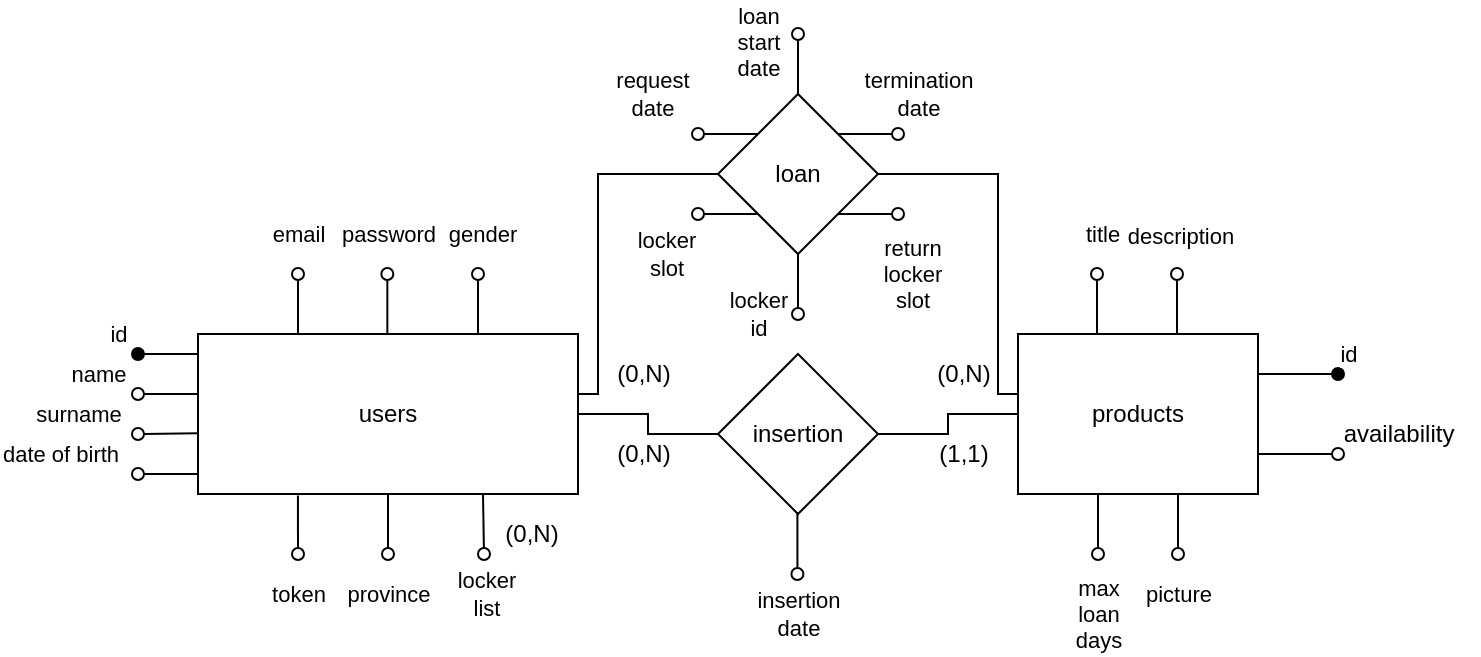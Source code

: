 <mxfile version="20.3.0" type="device"><diagram id="kbYL1czdJKmPQrG0vs7R" name="Pagina-1"><mxGraphModel dx="350" dy="221" grid="1" gridSize="10" guides="1" tooltips="1" connect="1" arrows="1" fold="1" page="1" pageScale="1" pageWidth="827" pageHeight="1169" math="0" shadow="0"><root><mxCell id="0"/><mxCell id="1" parent="0"/><mxCell id="wHdVCD94lPPvaSEowEZG-5" value="" style="edgeStyle=orthogonalEdgeStyle;rounded=0;orthogonalLoop=1;jettySize=auto;html=1;strokeWidth=1;startArrow=none;startFill=0;endArrow=none;endFill=0;" parent="1" source="wHdVCD94lPPvaSEowEZG-2" target="wHdVCD94lPPvaSEowEZG-4" edge="1"><mxGeometry relative="1" as="geometry"/></mxCell><mxCell id="wHdVCD94lPPvaSEowEZG-2" value="users" style="whiteSpace=wrap;html=1;align=center;" parent="1" vertex="1"><mxGeometry x="150" y="210" width="190" height="80" as="geometry"/></mxCell><mxCell id="wHdVCD94lPPvaSEowEZG-3" value="" style="endArrow=none;html=1;rounded=0;startArrow=oval;startFill=0;strokeWidth=1;" parent="1" edge="1"><mxGeometry width="50" height="50" relative="1" as="geometry"><mxPoint x="120" y="240" as="sourcePoint"/><mxPoint x="150" y="240" as="targetPoint"/></mxGeometry></mxCell><mxCell id="wHdVCD94lPPvaSEowEZG-14" value="name" style="edgeLabel;html=1;align=center;verticalAlign=middle;resizable=0;points=[];" parent="wHdVCD94lPPvaSEowEZG-3" vertex="1" connectable="0"><mxGeometry x="-0.453" y="2" relative="1" as="geometry"><mxPoint x="-28" y="-8" as="offset"/></mxGeometry></mxCell><mxCell id="wHdVCD94lPPvaSEowEZG-11" value="" style="edgeStyle=orthogonalEdgeStyle;rounded=0;orthogonalLoop=1;jettySize=auto;html=1;strokeWidth=1;startArrow=none;startFill=0;endArrow=none;endFill=0;" parent="1" source="wHdVCD94lPPvaSEowEZG-4" target="wHdVCD94lPPvaSEowEZG-9" edge="1"><mxGeometry relative="1" as="geometry"/></mxCell><mxCell id="wHdVCD94lPPvaSEowEZG-4" value="insertion" style="rhombus;whiteSpace=wrap;html=1;" parent="1" vertex="1"><mxGeometry x="410" y="220" width="80" height="80" as="geometry"/></mxCell><mxCell id="wHdVCD94lPPvaSEowEZG-7" value="loan" style="rhombus;whiteSpace=wrap;html=1;" parent="1" vertex="1"><mxGeometry x="410" y="90" width="80" height="80" as="geometry"/></mxCell><mxCell id="wHdVCD94lPPvaSEowEZG-9" value="products" style="whiteSpace=wrap;html=1;" parent="1" vertex="1"><mxGeometry x="560" y="210" width="120" height="80" as="geometry"/></mxCell><mxCell id="wHdVCD94lPPvaSEowEZG-12" value="" style="endArrow=none;html=1;rounded=0;startArrow=oval;startFill=0;strokeWidth=1;" parent="1" edge="1"><mxGeometry width="50" height="50" relative="1" as="geometry"><mxPoint x="120" y="280" as="sourcePoint"/><mxPoint x="150" y="280" as="targetPoint"/></mxGeometry></mxCell><mxCell id="wHdVCD94lPPvaSEowEZG-16" value="date of birth" style="edgeLabel;html=1;align=center;verticalAlign=middle;resizable=0;points=[];" parent="wHdVCD94lPPvaSEowEZG-12" vertex="1" connectable="0"><mxGeometry x="-0.379" relative="1" as="geometry"><mxPoint x="-49" y="-10" as="offset"/></mxGeometry></mxCell><mxCell id="wHdVCD94lPPvaSEowEZG-13" value="" style="endArrow=none;html=1;rounded=0;startArrow=oval;startFill=0;strokeWidth=1;" parent="1" edge="1"><mxGeometry width="50" height="50" relative="1" as="geometry"><mxPoint x="120" y="260" as="sourcePoint"/><mxPoint x="150" y="259.63" as="targetPoint"/></mxGeometry></mxCell><mxCell id="wHdVCD94lPPvaSEowEZG-15" value="surname" style="edgeLabel;html=1;align=center;verticalAlign=middle;resizable=0;points=[];" parent="wHdVCD94lPPvaSEowEZG-13" vertex="1" connectable="0"><mxGeometry x="-0.601" relative="1" as="geometry"><mxPoint x="-36" y="-10" as="offset"/></mxGeometry></mxCell><mxCell id="wHdVCD94lPPvaSEowEZG-23" value="" style="endArrow=none;html=1;rounded=0;startArrow=oval;startFill=0;strokeWidth=1;entryX=0.263;entryY=1.01;entryDx=0;entryDy=0;entryPerimeter=0;" parent="1" target="wHdVCD94lPPvaSEowEZG-2" edge="1"><mxGeometry width="50" height="50" relative="1" as="geometry"><mxPoint x="200" y="320" as="sourcePoint"/><mxPoint x="240" y="320" as="targetPoint"/></mxGeometry></mxCell><mxCell id="wHdVCD94lPPvaSEowEZG-24" value="token" style="edgeLabel;html=1;align=center;verticalAlign=middle;resizable=0;points=[];" parent="wHdVCD94lPPvaSEowEZG-23" vertex="1" connectable="0"><mxGeometry x="-0.453" y="2" relative="1" as="geometry"><mxPoint x="2" y="28" as="offset"/></mxGeometry></mxCell><mxCell id="wHdVCD94lPPvaSEowEZG-25" value="" style="endArrow=none;html=1;rounded=0;startArrow=oval;startFill=0;strokeWidth=1;entryX=0.75;entryY=1;entryDx=0;entryDy=0;" parent="1" target="wHdVCD94lPPvaSEowEZG-2" edge="1"><mxGeometry width="50" height="50" relative="1" as="geometry"><mxPoint x="293" y="320" as="sourcePoint"/><mxPoint x="260" y="310" as="targetPoint"/></mxGeometry></mxCell><mxCell id="wHdVCD94lPPvaSEowEZG-26" value="locker&lt;br&gt;list" style="edgeLabel;html=1;align=center;verticalAlign=middle;resizable=0;points=[];" parent="wHdVCD94lPPvaSEowEZG-25" vertex="1" connectable="0"><mxGeometry x="-0.453" y="2" relative="1" as="geometry"><mxPoint x="3" y="28" as="offset"/></mxGeometry></mxCell><mxCell id="wHdVCD94lPPvaSEowEZG-27" value="(0,N)" style="text;html=1;strokeColor=none;fillColor=none;align=center;verticalAlign=middle;whiteSpace=wrap;rounded=0;" parent="1" vertex="1"><mxGeometry x="294" y="300" width="46" height="20" as="geometry"/></mxCell><mxCell id="wHdVCD94lPPvaSEowEZG-28" value="" style="endArrow=none;html=1;rounded=0;startArrow=oval;startFill=0;strokeWidth=1;" parent="1" edge="1"><mxGeometry width="50" height="50" relative="1" as="geometry"><mxPoint x="290" y="180" as="sourcePoint"/><mxPoint x="290" y="210" as="targetPoint"/></mxGeometry></mxCell><mxCell id="wHdVCD94lPPvaSEowEZG-39" value="gender" style="edgeLabel;html=1;align=center;verticalAlign=middle;resizable=0;points=[];" parent="wHdVCD94lPPvaSEowEZG-28" vertex="1" connectable="0"><mxGeometry x="0.332" y="2" relative="1" as="geometry"><mxPoint y="-40" as="offset"/></mxGeometry></mxCell><mxCell id="wHdVCD94lPPvaSEowEZG-30" value="" style="endArrow=none;html=1;rounded=0;startArrow=oval;startFill=0;strokeWidth=1;" parent="1" edge="1"><mxGeometry width="50" height="50" relative="1" as="geometry"><mxPoint x="244.67" y="180" as="sourcePoint"/><mxPoint x="244.67" y="210" as="targetPoint"/></mxGeometry></mxCell><mxCell id="wHdVCD94lPPvaSEowEZG-38" value="password" style="edgeLabel;html=1;align=center;verticalAlign=middle;resizable=0;points=[];" parent="wHdVCD94lPPvaSEowEZG-30" vertex="1" connectable="0"><mxGeometry x="0.406" y="1" relative="1" as="geometry"><mxPoint x="-1" y="-41" as="offset"/></mxGeometry></mxCell><mxCell id="wHdVCD94lPPvaSEowEZG-32" value="" style="endArrow=none;html=1;rounded=0;startArrow=oval;startFill=0;strokeWidth=1;" parent="1" edge="1"><mxGeometry width="50" height="50" relative="1" as="geometry"><mxPoint x="200" y="180" as="sourcePoint"/><mxPoint x="200" y="210" as="targetPoint"/></mxGeometry></mxCell><mxCell id="wHdVCD94lPPvaSEowEZG-37" value="email" style="edgeLabel;html=1;align=center;verticalAlign=middle;resizable=0;points=[];" parent="wHdVCD94lPPvaSEowEZG-32" vertex="1" connectable="0"><mxGeometry x="0.011" y="-2" relative="1" as="geometry"><mxPoint x="2" y="-35" as="offset"/></mxGeometry></mxCell><mxCell id="wHdVCD94lPPvaSEowEZG-34" value="" style="endArrow=none;html=1;rounded=0;startArrow=oval;startFill=0;strokeWidth=1;entryX=0.5;entryY=1;entryDx=0;entryDy=0;" parent="1" target="wHdVCD94lPPvaSEowEZG-2" edge="1"><mxGeometry width="50" height="50" relative="1" as="geometry"><mxPoint x="245" y="320" as="sourcePoint"/><mxPoint x="244.67" y="430" as="targetPoint"/></mxGeometry></mxCell><mxCell id="wHdVCD94lPPvaSEowEZG-40" value="province" style="edgeLabel;html=1;align=center;verticalAlign=middle;resizable=0;points=[];" parent="wHdVCD94lPPvaSEowEZG-34" vertex="1" connectable="0"><mxGeometry x="0.29" relative="1" as="geometry"><mxPoint y="39" as="offset"/></mxGeometry></mxCell><mxCell id="wHdVCD94lPPvaSEowEZG-42" value="" style="endArrow=none;html=1;rounded=0;startArrow=oval;startFill=1;strokeWidth=1;entryX=1;entryY=0.25;entryDx=0;entryDy=0;" parent="1" target="wHdVCD94lPPvaSEowEZG-9" edge="1"><mxGeometry width="50" height="50" relative="1" as="geometry"><mxPoint x="720" y="230" as="sourcePoint"/><mxPoint x="720" y="200" as="targetPoint"/></mxGeometry></mxCell><mxCell id="wHdVCD94lPPvaSEowEZG-43" value="id" style="edgeLabel;html=1;align=center;verticalAlign=middle;resizable=0;points=[];" parent="wHdVCD94lPPvaSEowEZG-42" vertex="1" connectable="0"><mxGeometry x="-0.038" y="-2" relative="1" as="geometry"><mxPoint x="24" y="-8" as="offset"/></mxGeometry></mxCell><mxCell id="wHdVCD94lPPvaSEowEZG-53" value="" style="endArrow=none;html=1;rounded=0;startArrow=oval;startFill=0;strokeWidth=1;" parent="1" edge="1"><mxGeometry width="50" height="50" relative="1" as="geometry"><mxPoint x="640" y="320" as="sourcePoint"/><mxPoint x="640" y="290" as="targetPoint"/></mxGeometry></mxCell><mxCell id="wHdVCD94lPPvaSEowEZG-54" value="picture" style="edgeLabel;html=1;align=center;verticalAlign=middle;resizable=0;points=[];" parent="wHdVCD94lPPvaSEowEZG-53" vertex="1" connectable="0"><mxGeometry x="-0.453" y="2" relative="1" as="geometry"><mxPoint x="2" y="28" as="offset"/></mxGeometry></mxCell><mxCell id="wHdVCD94lPPvaSEowEZG-55" value="" style="endArrow=none;html=1;rounded=0;startArrow=oval;startFill=0;strokeWidth=1;" parent="1" edge="1"><mxGeometry width="50" height="50" relative="1" as="geometry"><mxPoint x="600" y="320" as="sourcePoint"/><mxPoint x="600" y="290" as="targetPoint"/></mxGeometry></mxCell><mxCell id="wHdVCD94lPPvaSEowEZG-56" value="max&lt;br&gt;loan&lt;br&gt;days" style="edgeLabel;html=1;align=center;verticalAlign=middle;resizable=0;points=[];" parent="wHdVCD94lPPvaSEowEZG-55" vertex="1" connectable="0"><mxGeometry x="-0.453" y="2" relative="1" as="geometry"><mxPoint x="2" y="38" as="offset"/></mxGeometry></mxCell><mxCell id="wHdVCD94lPPvaSEowEZG-57" value="" style="endArrow=none;html=1;rounded=0;startArrow=oval;startFill=0;strokeWidth=1;" parent="1" edge="1"><mxGeometry width="50" height="50" relative="1" as="geometry"><mxPoint x="599.5" y="180" as="sourcePoint"/><mxPoint x="599.5" y="210" as="targetPoint"/></mxGeometry></mxCell><mxCell id="wHdVCD94lPPvaSEowEZG-58" value="title" style="edgeLabel;html=1;align=center;verticalAlign=middle;resizable=0;points=[];" parent="wHdVCD94lPPvaSEowEZG-57" vertex="1" connectable="0"><mxGeometry x="0.332" y="2" relative="1" as="geometry"><mxPoint y="-40" as="offset"/></mxGeometry></mxCell><mxCell id="wHdVCD94lPPvaSEowEZG-59" value="" style="endArrow=none;html=1;rounded=0;startArrow=oval;startFill=0;strokeWidth=1;entryX=0.839;entryY=1.024;entryDx=0;entryDy=0;entryPerimeter=0;" parent="1" edge="1"><mxGeometry width="50" height="50" relative="1" as="geometry"><mxPoint x="639.5" y="180" as="sourcePoint"/><mxPoint x="639.5" y="210" as="targetPoint"/></mxGeometry></mxCell><mxCell id="wHdVCD94lPPvaSEowEZG-60" value="description" style="edgeLabel;html=1;align=center;verticalAlign=middle;resizable=0;points=[];" parent="wHdVCD94lPPvaSEowEZG-59" vertex="1" connectable="0"><mxGeometry x="0.29" relative="1" as="geometry"><mxPoint x="1" y="-39" as="offset"/></mxGeometry></mxCell><mxCell id="wHdVCD94lPPvaSEowEZG-61" value="" style="endArrow=none;html=1;rounded=0;strokeWidth=1;entryX=0;entryY=0.5;entryDx=0;entryDy=0;" parent="1" target="wHdVCD94lPPvaSEowEZG-7" edge="1"><mxGeometry width="50" height="50" relative="1" as="geometry"><mxPoint x="340" y="240" as="sourcePoint"/><mxPoint x="360" y="220" as="targetPoint"/><Array as="points"><mxPoint x="350" y="240"/><mxPoint x="350" y="130"/></Array></mxGeometry></mxCell><mxCell id="wHdVCD94lPPvaSEowEZG-62" value="" style="endArrow=none;html=1;rounded=0;strokeWidth=1;exitX=1;exitY=0.5;exitDx=0;exitDy=0;" parent="1" source="wHdVCD94lPPvaSEowEZG-7" edge="1"><mxGeometry width="50" height="50" relative="1" as="geometry"><mxPoint x="520" y="270" as="sourcePoint"/><mxPoint x="560" y="240" as="targetPoint"/><Array as="points"><mxPoint x="550" y="130"/><mxPoint x="550" y="240"/></Array></mxGeometry></mxCell><mxCell id="wHdVCD94lPPvaSEowEZG-63" value="" style="endArrow=none;html=1;rounded=0;startArrow=oval;startFill=0;strokeWidth=1;" parent="1" edge="1"><mxGeometry width="50" height="50" relative="1" as="geometry"><mxPoint x="449.71" y="330" as="sourcePoint"/><mxPoint x="449.71" y="300" as="targetPoint"/></mxGeometry></mxCell><mxCell id="wHdVCD94lPPvaSEowEZG-64" value="insertion&lt;br&gt;date" style="edgeLabel;html=1;align=center;verticalAlign=middle;resizable=0;points=[];" parent="wHdVCD94lPPvaSEowEZG-63" vertex="1" connectable="0"><mxGeometry x="-0.453" y="2" relative="1" as="geometry"><mxPoint x="2" y="28" as="offset"/></mxGeometry></mxCell><mxCell id="wHdVCD94lPPvaSEowEZG-65" value="" style="endArrow=none;html=1;rounded=0;startArrow=oval;startFill=0;strokeWidth=1;entryX=0.5;entryY=0;entryDx=0;entryDy=0;" parent="1" target="wHdVCD94lPPvaSEowEZG-7" edge="1"><mxGeometry width="50" height="50" relative="1" as="geometry"><mxPoint x="450" y="60" as="sourcePoint"/><mxPoint x="470" y="80" as="targetPoint"/></mxGeometry></mxCell><mxCell id="wHdVCD94lPPvaSEowEZG-66" value="loan&lt;br&gt;start&lt;br&gt;date" style="edgeLabel;html=1;align=center;verticalAlign=middle;resizable=0;points=[];" parent="wHdVCD94lPPvaSEowEZG-65" vertex="1" connectable="0"><mxGeometry x="0.29" relative="1" as="geometry"><mxPoint x="-20" y="-16" as="offset"/></mxGeometry></mxCell><mxCell id="wHdVCD94lPPvaSEowEZG-67" value="" style="endArrow=none;html=1;rounded=0;startArrow=oval;startFill=0;strokeWidth=1;entryX=1;entryY=0;entryDx=0;entryDy=0;" parent="1" target="wHdVCD94lPPvaSEowEZG-7" edge="1"><mxGeometry width="50" height="50" relative="1" as="geometry"><mxPoint x="500" y="110" as="sourcePoint"/><mxPoint x="470.0" y="110" as="targetPoint"/></mxGeometry></mxCell><mxCell id="wHdVCD94lPPvaSEowEZG-68" value="termination&lt;br&gt;date" style="edgeLabel;html=1;align=center;verticalAlign=middle;resizable=0;points=[];" parent="wHdVCD94lPPvaSEowEZG-67" vertex="1" connectable="0"><mxGeometry x="0.29" relative="1" as="geometry"><mxPoint x="29" y="-20" as="offset"/></mxGeometry></mxCell><mxCell id="wHdVCD94lPPvaSEowEZG-69" value="" style="endArrow=none;html=1;rounded=0;startArrow=oval;startFill=0;strokeWidth=1;entryX=0;entryY=1;entryDx=0;entryDy=0;" parent="1" target="wHdVCD94lPPvaSEowEZG-7" edge="1"><mxGeometry width="50" height="50" relative="1" as="geometry"><mxPoint x="400" y="150" as="sourcePoint"/><mxPoint x="360" y="90" as="targetPoint"/></mxGeometry></mxCell><mxCell id="wHdVCD94lPPvaSEowEZG-70" value="locker&lt;br&gt;slot" style="edgeLabel;html=1;align=center;verticalAlign=middle;resizable=0;points=[];" parent="wHdVCD94lPPvaSEowEZG-69" vertex="1" connectable="0"><mxGeometry x="0.29" relative="1" as="geometry"><mxPoint x="-36" y="20" as="offset"/></mxGeometry></mxCell><mxCell id="2X4Y7NiitTffRuh-T7hT-2" value="(0,N)" style="text;html=1;strokeColor=none;fillColor=none;align=center;verticalAlign=middle;whiteSpace=wrap;rounded=0;" parent="1" vertex="1"><mxGeometry x="350" y="220" width="46" height="20" as="geometry"/></mxCell><mxCell id="2X4Y7NiitTffRuh-T7hT-3" value="(0,N)" style="text;html=1;strokeColor=none;fillColor=none;align=center;verticalAlign=middle;whiteSpace=wrap;rounded=0;" parent="1" vertex="1"><mxGeometry x="510" y="220" width="46" height="20" as="geometry"/></mxCell><mxCell id="2X4Y7NiitTffRuh-T7hT-4" value="(0,N)" style="text;html=1;strokeColor=none;fillColor=none;align=center;verticalAlign=middle;whiteSpace=wrap;rounded=0;" parent="1" vertex="1"><mxGeometry x="350" y="260.43" width="46" height="20" as="geometry"/></mxCell><mxCell id="2X4Y7NiitTffRuh-T7hT-5" value="(1,1)" style="text;html=1;strokeColor=none;fillColor=none;align=center;verticalAlign=middle;whiteSpace=wrap;rounded=0;" parent="1" vertex="1"><mxGeometry x="510" y="260.43" width="46" height="20" as="geometry"/></mxCell><mxCell id="Zky95UMx_nGE75FW1ZzZ-1" value="" style="endArrow=none;html=1;rounded=0;startArrow=oval;startFill=1;strokeWidth=1;" parent="1" edge="1"><mxGeometry width="50" height="50" relative="1" as="geometry"><mxPoint x="120" y="220" as="sourcePoint"/><mxPoint x="150" y="220" as="targetPoint"/></mxGeometry></mxCell><mxCell id="Zky95UMx_nGE75FW1ZzZ-2" value="id" style="edgeLabel;html=1;align=center;verticalAlign=middle;resizable=0;points=[];" parent="Zky95UMx_nGE75FW1ZzZ-1" vertex="1" connectable="0"><mxGeometry x="-0.038" y="-2" relative="1" as="geometry"><mxPoint x="-25" y="-12" as="offset"/></mxGeometry></mxCell><mxCell id="w1rcUfPY02hgMDlb7wFI-1" value="" style="endArrow=none;html=1;rounded=0;startArrow=oval;startFill=0;strokeWidth=1;entryX=1;entryY=0.75;entryDx=0;entryDy=0;" parent="1" target="wHdVCD94lPPvaSEowEZG-9" edge="1"><mxGeometry width="50" height="50" relative="1" as="geometry"><mxPoint x="720" y="270" as="sourcePoint"/><mxPoint x="750" y="255.43" as="targetPoint"/></mxGeometry></mxCell><mxCell id="w1rcUfPY02hgMDlb7wFI-3" value="availability" style="text;html=1;align=center;verticalAlign=middle;resizable=0;points=[];autosize=1;strokeColor=none;fillColor=none;" parent="1" vertex="1"><mxGeometry x="710" y="245" width="80" height="30" as="geometry"/></mxCell><mxCell id="r87r9a_3edogPKMIejdl-1" value="" style="endArrow=none;html=1;rounded=0;startArrow=oval;startFill=0;strokeWidth=1;entryX=0;entryY=0;entryDx=0;entryDy=0;" parent="1" target="wHdVCD94lPPvaSEowEZG-7" edge="1"><mxGeometry width="50" height="50" relative="1" as="geometry"><mxPoint x="400" y="110" as="sourcePoint"/><mxPoint x="440.0" y="120" as="targetPoint"/></mxGeometry></mxCell><mxCell id="r87r9a_3edogPKMIejdl-2" value="request&lt;br&gt;date" style="edgeLabel;html=1;align=center;verticalAlign=middle;resizable=0;points=[];" parent="r87r9a_3edogPKMIejdl-1" vertex="1" connectable="0"><mxGeometry x="0.29" relative="1" as="geometry"><mxPoint x="-43" y="-20" as="offset"/></mxGeometry></mxCell><mxCell id="Xdcvq-rsupvoM4wYrSZZ-1" value="" style="endArrow=none;html=1;rounded=0;startArrow=oval;startFill=0;strokeWidth=1;entryX=1;entryY=1;entryDx=0;entryDy=0;" parent="1" target="wHdVCD94lPPvaSEowEZG-7" edge="1"><mxGeometry width="50" height="50" relative="1" as="geometry"><mxPoint x="500" y="150" as="sourcePoint"/><mxPoint x="440" y="120" as="targetPoint"/></mxGeometry></mxCell><mxCell id="Xdcvq-rsupvoM4wYrSZZ-2" value="return&lt;br&gt;locker&lt;br&gt;slot" style="edgeLabel;html=1;align=center;verticalAlign=middle;resizable=0;points=[];" parent="Xdcvq-rsupvoM4wYrSZZ-1" vertex="1" connectable="0"><mxGeometry x="0.29" relative="1" as="geometry"><mxPoint x="26" y="30" as="offset"/></mxGeometry></mxCell><mxCell id="uA8la80vXstvmOYc9nFX-2" value="" style="endArrow=none;html=1;rounded=0;startArrow=oval;startFill=0;strokeWidth=1;entryX=0.5;entryY=1;entryDx=0;entryDy=0;" edge="1" parent="1" target="wHdVCD94lPPvaSEowEZG-7"><mxGeometry width="50" height="50" relative="1" as="geometry"><mxPoint x="450" y="200" as="sourcePoint"/><mxPoint x="440" y="160" as="targetPoint"/></mxGeometry></mxCell><mxCell id="uA8la80vXstvmOYc9nFX-3" value="locker&lt;br&gt;id" style="edgeLabel;html=1;align=center;verticalAlign=middle;resizable=0;points=[];" vertex="1" connectable="0" parent="uA8la80vXstvmOYc9nFX-2"><mxGeometry x="0.29" relative="1" as="geometry"><mxPoint x="-20" y="19" as="offset"/></mxGeometry></mxCell></root></mxGraphModel></diagram></mxfile>